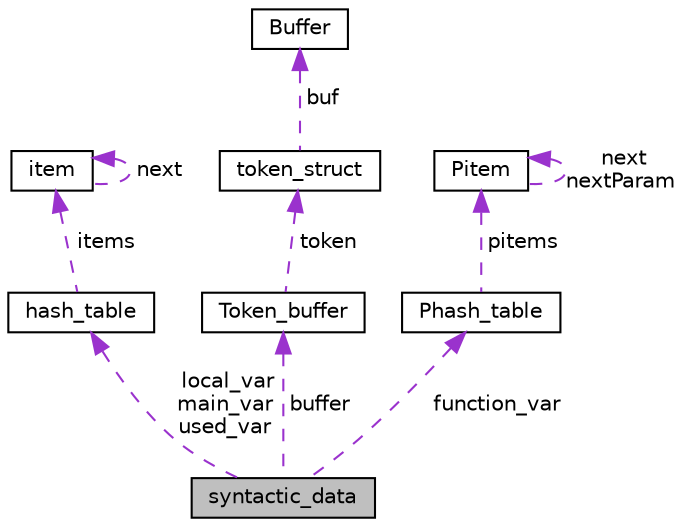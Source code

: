 digraph "syntactic_data"
{
 // LATEX_PDF_SIZE
  edge [fontname="Helvetica",fontsize="10",labelfontname="Helvetica",labelfontsize="10"];
  node [fontname="Helvetica",fontsize="10",shape=record];
  Node1 [label="syntactic_data",height=0.2,width=0.4,color="black", fillcolor="grey75", style="filled", fontcolor="black",tooltip=" "];
  Node2 -> Node1 [dir="back",color="darkorchid3",fontsize="10",style="dashed",label=" local_var\nmain_var\nused_var" ,fontname="Helvetica"];
  Node2 [label="hash_table",height=0.2,width=0.4,color="black", fillcolor="white", style="filled",URL="$structhash__table.html",tooltip=" "];
  Node3 -> Node2 [dir="back",color="darkorchid3",fontsize="10",style="dashed",label=" items" ,fontname="Helvetica"];
  Node3 [label="item",height=0.2,width=0.4,color="black", fillcolor="white", style="filled",URL="$structitem.html",tooltip=" "];
  Node3 -> Node3 [dir="back",color="darkorchid3",fontsize="10",style="dashed",label=" next" ,fontname="Helvetica"];
  Node4 -> Node1 [dir="back",color="darkorchid3",fontsize="10",style="dashed",label=" buffer" ,fontname="Helvetica"];
  Node4 [label="Token_buffer",height=0.2,width=0.4,color="black", fillcolor="white", style="filled",URL="$structToken__buffer.html",tooltip=" "];
  Node5 -> Node4 [dir="back",color="darkorchid3",fontsize="10",style="dashed",label=" token" ,fontname="Helvetica"];
  Node5 [label="token_struct",height=0.2,width=0.4,color="black", fillcolor="white", style="filled",URL="$structtoken__struct.html",tooltip=" "];
  Node6 -> Node5 [dir="back",color="darkorchid3",fontsize="10",style="dashed",label=" buf" ,fontname="Helvetica"];
  Node6 [label="Buffer",height=0.2,width=0.4,color="black", fillcolor="white", style="filled",URL="$structBuffer.html",tooltip=" "];
  Node7 -> Node1 [dir="back",color="darkorchid3",fontsize="10",style="dashed",label=" function_var" ,fontname="Helvetica"];
  Node7 [label="Phash_table",height=0.2,width=0.4,color="black", fillcolor="white", style="filled",URL="$structPhash__table.html",tooltip=" "];
  Node8 -> Node7 [dir="back",color="darkorchid3",fontsize="10",style="dashed",label=" pitems" ,fontname="Helvetica"];
  Node8 [label="Pitem",height=0.2,width=0.4,color="black", fillcolor="white", style="filled",URL="$structPitem.html",tooltip=" "];
  Node8 -> Node8 [dir="back",color="darkorchid3",fontsize="10",style="dashed",label=" next\nnextParam" ,fontname="Helvetica"];
}
